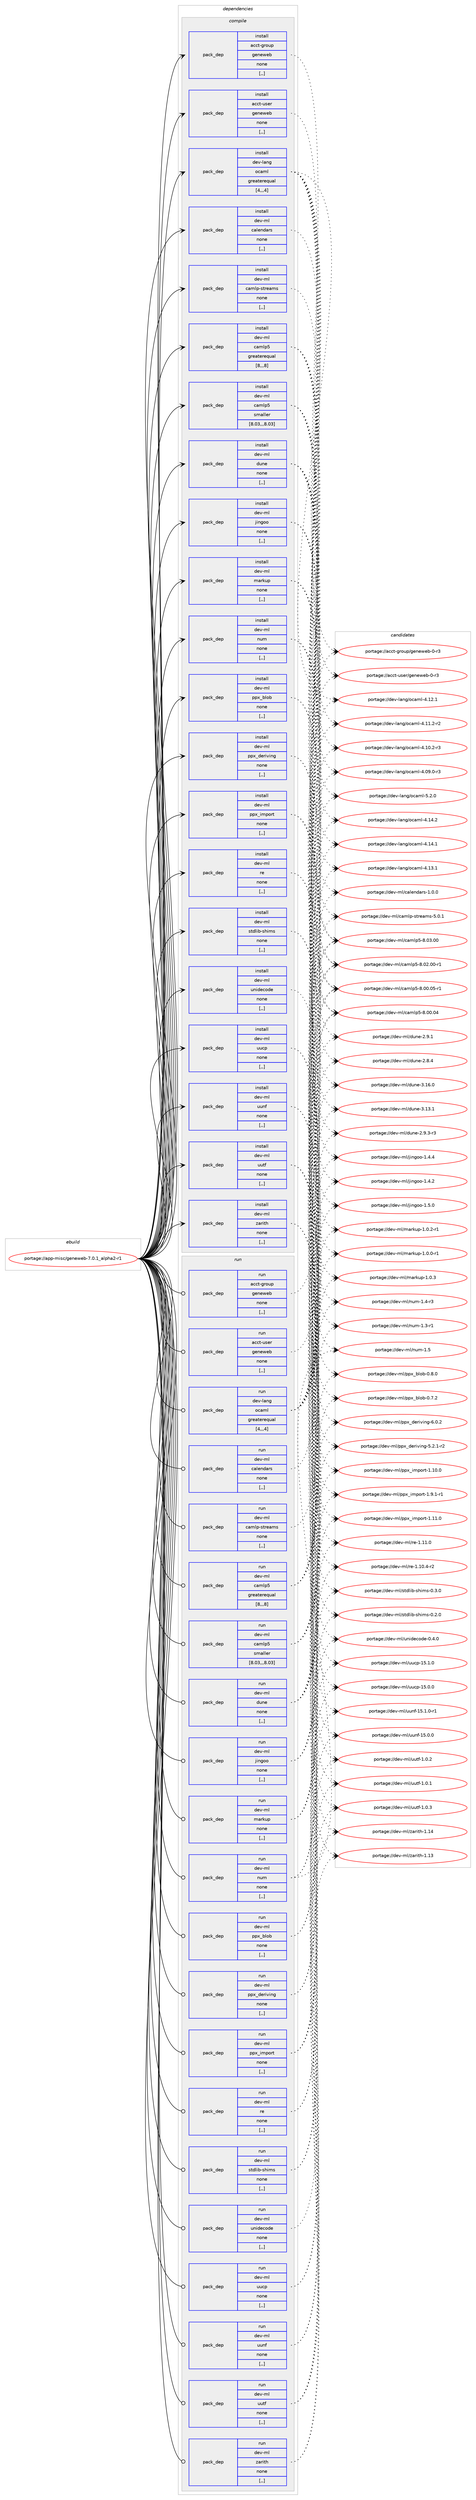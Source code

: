 digraph prolog {

# *************
# Graph options
# *************

newrank=true;
concentrate=true;
compound=true;
graph [rankdir=LR,fontname=Helvetica,fontsize=10,ranksep=1.5];#, ranksep=2.5, nodesep=0.2];
edge  [arrowhead=vee];
node  [fontname=Helvetica,fontsize=10];

# **********
# The ebuild
# **********

subgraph cluster_leftcol {
color=gray;
label=<<i>ebuild</i>>;
id [label="portage://app-misc/geneweb-7.0.1_alpha2-r1", color=red, width=4, href="../app-misc/geneweb-7.0.1_alpha2-r1.svg"];
}

# ****************
# The dependencies
# ****************

subgraph cluster_midcol {
color=gray;
label=<<i>dependencies</i>>;
subgraph cluster_compile {
fillcolor="#eeeeee";
style=filled;
label=<<i>compile</i>>;
subgraph pack389287 {
dependency535150 [label=<<TABLE BORDER="0" CELLBORDER="1" CELLSPACING="0" CELLPADDING="4" WIDTH="220"><TR><TD ROWSPAN="6" CELLPADDING="30">pack_dep</TD></TR><TR><TD WIDTH="110">install</TD></TR><TR><TD>acct-group</TD></TR><TR><TD>geneweb</TD></TR><TR><TD>none</TD></TR><TR><TD>[,,]</TD></TR></TABLE>>, shape=none, color=blue];
}
id:e -> dependency535150:w [weight=20,style="solid",arrowhead="vee"];
subgraph pack389288 {
dependency535151 [label=<<TABLE BORDER="0" CELLBORDER="1" CELLSPACING="0" CELLPADDING="4" WIDTH="220"><TR><TD ROWSPAN="6" CELLPADDING="30">pack_dep</TD></TR><TR><TD WIDTH="110">install</TD></TR><TR><TD>acct-user</TD></TR><TR><TD>geneweb</TD></TR><TR><TD>none</TD></TR><TR><TD>[,,]</TD></TR></TABLE>>, shape=none, color=blue];
}
id:e -> dependency535151:w [weight=20,style="solid",arrowhead="vee"];
subgraph pack389289 {
dependency535152 [label=<<TABLE BORDER="0" CELLBORDER="1" CELLSPACING="0" CELLPADDING="4" WIDTH="220"><TR><TD ROWSPAN="6" CELLPADDING="30">pack_dep</TD></TR><TR><TD WIDTH="110">install</TD></TR><TR><TD>dev-lang</TD></TR><TR><TD>ocaml</TD></TR><TR><TD>greaterequal</TD></TR><TR><TD>[4,,,4]</TD></TR></TABLE>>, shape=none, color=blue];
}
id:e -> dependency535152:w [weight=20,style="solid",arrowhead="vee"];
subgraph pack389290 {
dependency535153 [label=<<TABLE BORDER="0" CELLBORDER="1" CELLSPACING="0" CELLPADDING="4" WIDTH="220"><TR><TD ROWSPAN="6" CELLPADDING="30">pack_dep</TD></TR><TR><TD WIDTH="110">install</TD></TR><TR><TD>dev-ml</TD></TR><TR><TD>calendars</TD></TR><TR><TD>none</TD></TR><TR><TD>[,,]</TD></TR></TABLE>>, shape=none, color=blue];
}
id:e -> dependency535153:w [weight=20,style="solid",arrowhead="vee"];
subgraph pack389291 {
dependency535154 [label=<<TABLE BORDER="0" CELLBORDER="1" CELLSPACING="0" CELLPADDING="4" WIDTH="220"><TR><TD ROWSPAN="6" CELLPADDING="30">pack_dep</TD></TR><TR><TD WIDTH="110">install</TD></TR><TR><TD>dev-ml</TD></TR><TR><TD>camlp-streams</TD></TR><TR><TD>none</TD></TR><TR><TD>[,,]</TD></TR></TABLE>>, shape=none, color=blue];
}
id:e -> dependency535154:w [weight=20,style="solid",arrowhead="vee"];
subgraph pack389292 {
dependency535155 [label=<<TABLE BORDER="0" CELLBORDER="1" CELLSPACING="0" CELLPADDING="4" WIDTH="220"><TR><TD ROWSPAN="6" CELLPADDING="30">pack_dep</TD></TR><TR><TD WIDTH="110">install</TD></TR><TR><TD>dev-ml</TD></TR><TR><TD>camlp5</TD></TR><TR><TD>greaterequal</TD></TR><TR><TD>[8,,,8]</TD></TR></TABLE>>, shape=none, color=blue];
}
id:e -> dependency535155:w [weight=20,style="solid",arrowhead="vee"];
subgraph pack389293 {
dependency535156 [label=<<TABLE BORDER="0" CELLBORDER="1" CELLSPACING="0" CELLPADDING="4" WIDTH="220"><TR><TD ROWSPAN="6" CELLPADDING="30">pack_dep</TD></TR><TR><TD WIDTH="110">install</TD></TR><TR><TD>dev-ml</TD></TR><TR><TD>camlp5</TD></TR><TR><TD>smaller</TD></TR><TR><TD>[8.03,,,8.03]</TD></TR></TABLE>>, shape=none, color=blue];
}
id:e -> dependency535156:w [weight=20,style="solid",arrowhead="vee"];
subgraph pack389294 {
dependency535157 [label=<<TABLE BORDER="0" CELLBORDER="1" CELLSPACING="0" CELLPADDING="4" WIDTH="220"><TR><TD ROWSPAN="6" CELLPADDING="30">pack_dep</TD></TR><TR><TD WIDTH="110">install</TD></TR><TR><TD>dev-ml</TD></TR><TR><TD>dune</TD></TR><TR><TD>none</TD></TR><TR><TD>[,,]</TD></TR></TABLE>>, shape=none, color=blue];
}
id:e -> dependency535157:w [weight=20,style="solid",arrowhead="vee"];
subgraph pack389295 {
dependency535158 [label=<<TABLE BORDER="0" CELLBORDER="1" CELLSPACING="0" CELLPADDING="4" WIDTH="220"><TR><TD ROWSPAN="6" CELLPADDING="30">pack_dep</TD></TR><TR><TD WIDTH="110">install</TD></TR><TR><TD>dev-ml</TD></TR><TR><TD>jingoo</TD></TR><TR><TD>none</TD></TR><TR><TD>[,,]</TD></TR></TABLE>>, shape=none, color=blue];
}
id:e -> dependency535158:w [weight=20,style="solid",arrowhead="vee"];
subgraph pack389296 {
dependency535159 [label=<<TABLE BORDER="0" CELLBORDER="1" CELLSPACING="0" CELLPADDING="4" WIDTH="220"><TR><TD ROWSPAN="6" CELLPADDING="30">pack_dep</TD></TR><TR><TD WIDTH="110">install</TD></TR><TR><TD>dev-ml</TD></TR><TR><TD>markup</TD></TR><TR><TD>none</TD></TR><TR><TD>[,,]</TD></TR></TABLE>>, shape=none, color=blue];
}
id:e -> dependency535159:w [weight=20,style="solid",arrowhead="vee"];
subgraph pack389297 {
dependency535160 [label=<<TABLE BORDER="0" CELLBORDER="1" CELLSPACING="0" CELLPADDING="4" WIDTH="220"><TR><TD ROWSPAN="6" CELLPADDING="30">pack_dep</TD></TR><TR><TD WIDTH="110">install</TD></TR><TR><TD>dev-ml</TD></TR><TR><TD>num</TD></TR><TR><TD>none</TD></TR><TR><TD>[,,]</TD></TR></TABLE>>, shape=none, color=blue];
}
id:e -> dependency535160:w [weight=20,style="solid",arrowhead="vee"];
subgraph pack389298 {
dependency535161 [label=<<TABLE BORDER="0" CELLBORDER="1" CELLSPACING="0" CELLPADDING="4" WIDTH="220"><TR><TD ROWSPAN="6" CELLPADDING="30">pack_dep</TD></TR><TR><TD WIDTH="110">install</TD></TR><TR><TD>dev-ml</TD></TR><TR><TD>ppx_blob</TD></TR><TR><TD>none</TD></TR><TR><TD>[,,]</TD></TR></TABLE>>, shape=none, color=blue];
}
id:e -> dependency535161:w [weight=20,style="solid",arrowhead="vee"];
subgraph pack389299 {
dependency535162 [label=<<TABLE BORDER="0" CELLBORDER="1" CELLSPACING="0" CELLPADDING="4" WIDTH="220"><TR><TD ROWSPAN="6" CELLPADDING="30">pack_dep</TD></TR><TR><TD WIDTH="110">install</TD></TR><TR><TD>dev-ml</TD></TR><TR><TD>ppx_deriving</TD></TR><TR><TD>none</TD></TR><TR><TD>[,,]</TD></TR></TABLE>>, shape=none, color=blue];
}
id:e -> dependency535162:w [weight=20,style="solid",arrowhead="vee"];
subgraph pack389300 {
dependency535163 [label=<<TABLE BORDER="0" CELLBORDER="1" CELLSPACING="0" CELLPADDING="4" WIDTH="220"><TR><TD ROWSPAN="6" CELLPADDING="30">pack_dep</TD></TR><TR><TD WIDTH="110">install</TD></TR><TR><TD>dev-ml</TD></TR><TR><TD>ppx_import</TD></TR><TR><TD>none</TD></TR><TR><TD>[,,]</TD></TR></TABLE>>, shape=none, color=blue];
}
id:e -> dependency535163:w [weight=20,style="solid",arrowhead="vee"];
subgraph pack389301 {
dependency535164 [label=<<TABLE BORDER="0" CELLBORDER="1" CELLSPACING="0" CELLPADDING="4" WIDTH="220"><TR><TD ROWSPAN="6" CELLPADDING="30">pack_dep</TD></TR><TR><TD WIDTH="110">install</TD></TR><TR><TD>dev-ml</TD></TR><TR><TD>re</TD></TR><TR><TD>none</TD></TR><TR><TD>[,,]</TD></TR></TABLE>>, shape=none, color=blue];
}
id:e -> dependency535164:w [weight=20,style="solid",arrowhead="vee"];
subgraph pack389302 {
dependency535165 [label=<<TABLE BORDER="0" CELLBORDER="1" CELLSPACING="0" CELLPADDING="4" WIDTH="220"><TR><TD ROWSPAN="6" CELLPADDING="30">pack_dep</TD></TR><TR><TD WIDTH="110">install</TD></TR><TR><TD>dev-ml</TD></TR><TR><TD>stdlib-shims</TD></TR><TR><TD>none</TD></TR><TR><TD>[,,]</TD></TR></TABLE>>, shape=none, color=blue];
}
id:e -> dependency535165:w [weight=20,style="solid",arrowhead="vee"];
subgraph pack389303 {
dependency535166 [label=<<TABLE BORDER="0" CELLBORDER="1" CELLSPACING="0" CELLPADDING="4" WIDTH="220"><TR><TD ROWSPAN="6" CELLPADDING="30">pack_dep</TD></TR><TR><TD WIDTH="110">install</TD></TR><TR><TD>dev-ml</TD></TR><TR><TD>unidecode</TD></TR><TR><TD>none</TD></TR><TR><TD>[,,]</TD></TR></TABLE>>, shape=none, color=blue];
}
id:e -> dependency535166:w [weight=20,style="solid",arrowhead="vee"];
subgraph pack389304 {
dependency535167 [label=<<TABLE BORDER="0" CELLBORDER="1" CELLSPACING="0" CELLPADDING="4" WIDTH="220"><TR><TD ROWSPAN="6" CELLPADDING="30">pack_dep</TD></TR><TR><TD WIDTH="110">install</TD></TR><TR><TD>dev-ml</TD></TR><TR><TD>uucp</TD></TR><TR><TD>none</TD></TR><TR><TD>[,,]</TD></TR></TABLE>>, shape=none, color=blue];
}
id:e -> dependency535167:w [weight=20,style="solid",arrowhead="vee"];
subgraph pack389305 {
dependency535168 [label=<<TABLE BORDER="0" CELLBORDER="1" CELLSPACING="0" CELLPADDING="4" WIDTH="220"><TR><TD ROWSPAN="6" CELLPADDING="30">pack_dep</TD></TR><TR><TD WIDTH="110">install</TD></TR><TR><TD>dev-ml</TD></TR><TR><TD>uunf</TD></TR><TR><TD>none</TD></TR><TR><TD>[,,]</TD></TR></TABLE>>, shape=none, color=blue];
}
id:e -> dependency535168:w [weight=20,style="solid",arrowhead="vee"];
subgraph pack389306 {
dependency535169 [label=<<TABLE BORDER="0" CELLBORDER="1" CELLSPACING="0" CELLPADDING="4" WIDTH="220"><TR><TD ROWSPAN="6" CELLPADDING="30">pack_dep</TD></TR><TR><TD WIDTH="110">install</TD></TR><TR><TD>dev-ml</TD></TR><TR><TD>uutf</TD></TR><TR><TD>none</TD></TR><TR><TD>[,,]</TD></TR></TABLE>>, shape=none, color=blue];
}
id:e -> dependency535169:w [weight=20,style="solid",arrowhead="vee"];
subgraph pack389307 {
dependency535170 [label=<<TABLE BORDER="0" CELLBORDER="1" CELLSPACING="0" CELLPADDING="4" WIDTH="220"><TR><TD ROWSPAN="6" CELLPADDING="30">pack_dep</TD></TR><TR><TD WIDTH="110">install</TD></TR><TR><TD>dev-ml</TD></TR><TR><TD>zarith</TD></TR><TR><TD>none</TD></TR><TR><TD>[,,]</TD></TR></TABLE>>, shape=none, color=blue];
}
id:e -> dependency535170:w [weight=20,style="solid",arrowhead="vee"];
}
subgraph cluster_compileandrun {
fillcolor="#eeeeee";
style=filled;
label=<<i>compile and run</i>>;
}
subgraph cluster_run {
fillcolor="#eeeeee";
style=filled;
label=<<i>run</i>>;
subgraph pack389308 {
dependency535171 [label=<<TABLE BORDER="0" CELLBORDER="1" CELLSPACING="0" CELLPADDING="4" WIDTH="220"><TR><TD ROWSPAN="6" CELLPADDING="30">pack_dep</TD></TR><TR><TD WIDTH="110">run</TD></TR><TR><TD>acct-group</TD></TR><TR><TD>geneweb</TD></TR><TR><TD>none</TD></TR><TR><TD>[,,]</TD></TR></TABLE>>, shape=none, color=blue];
}
id:e -> dependency535171:w [weight=20,style="solid",arrowhead="odot"];
subgraph pack389309 {
dependency535172 [label=<<TABLE BORDER="0" CELLBORDER="1" CELLSPACING="0" CELLPADDING="4" WIDTH="220"><TR><TD ROWSPAN="6" CELLPADDING="30">pack_dep</TD></TR><TR><TD WIDTH="110">run</TD></TR><TR><TD>acct-user</TD></TR><TR><TD>geneweb</TD></TR><TR><TD>none</TD></TR><TR><TD>[,,]</TD></TR></TABLE>>, shape=none, color=blue];
}
id:e -> dependency535172:w [weight=20,style="solid",arrowhead="odot"];
subgraph pack389310 {
dependency535173 [label=<<TABLE BORDER="0" CELLBORDER="1" CELLSPACING="0" CELLPADDING="4" WIDTH="220"><TR><TD ROWSPAN="6" CELLPADDING="30">pack_dep</TD></TR><TR><TD WIDTH="110">run</TD></TR><TR><TD>dev-lang</TD></TR><TR><TD>ocaml</TD></TR><TR><TD>greaterequal</TD></TR><TR><TD>[4,,,4]</TD></TR></TABLE>>, shape=none, color=blue];
}
id:e -> dependency535173:w [weight=20,style="solid",arrowhead="odot"];
subgraph pack389311 {
dependency535174 [label=<<TABLE BORDER="0" CELLBORDER="1" CELLSPACING="0" CELLPADDING="4" WIDTH="220"><TR><TD ROWSPAN="6" CELLPADDING="30">pack_dep</TD></TR><TR><TD WIDTH="110">run</TD></TR><TR><TD>dev-ml</TD></TR><TR><TD>calendars</TD></TR><TR><TD>none</TD></TR><TR><TD>[,,]</TD></TR></TABLE>>, shape=none, color=blue];
}
id:e -> dependency535174:w [weight=20,style="solid",arrowhead="odot"];
subgraph pack389312 {
dependency535175 [label=<<TABLE BORDER="0" CELLBORDER="1" CELLSPACING="0" CELLPADDING="4" WIDTH="220"><TR><TD ROWSPAN="6" CELLPADDING="30">pack_dep</TD></TR><TR><TD WIDTH="110">run</TD></TR><TR><TD>dev-ml</TD></TR><TR><TD>camlp-streams</TD></TR><TR><TD>none</TD></TR><TR><TD>[,,]</TD></TR></TABLE>>, shape=none, color=blue];
}
id:e -> dependency535175:w [weight=20,style="solid",arrowhead="odot"];
subgraph pack389313 {
dependency535176 [label=<<TABLE BORDER="0" CELLBORDER="1" CELLSPACING="0" CELLPADDING="4" WIDTH="220"><TR><TD ROWSPAN="6" CELLPADDING="30">pack_dep</TD></TR><TR><TD WIDTH="110">run</TD></TR><TR><TD>dev-ml</TD></TR><TR><TD>camlp5</TD></TR><TR><TD>greaterequal</TD></TR><TR><TD>[8,,,8]</TD></TR></TABLE>>, shape=none, color=blue];
}
id:e -> dependency535176:w [weight=20,style="solid",arrowhead="odot"];
subgraph pack389314 {
dependency535177 [label=<<TABLE BORDER="0" CELLBORDER="1" CELLSPACING="0" CELLPADDING="4" WIDTH="220"><TR><TD ROWSPAN="6" CELLPADDING="30">pack_dep</TD></TR><TR><TD WIDTH="110">run</TD></TR><TR><TD>dev-ml</TD></TR><TR><TD>camlp5</TD></TR><TR><TD>smaller</TD></TR><TR><TD>[8.03,,,8.03]</TD></TR></TABLE>>, shape=none, color=blue];
}
id:e -> dependency535177:w [weight=20,style="solid",arrowhead="odot"];
subgraph pack389315 {
dependency535178 [label=<<TABLE BORDER="0" CELLBORDER="1" CELLSPACING="0" CELLPADDING="4" WIDTH="220"><TR><TD ROWSPAN="6" CELLPADDING="30">pack_dep</TD></TR><TR><TD WIDTH="110">run</TD></TR><TR><TD>dev-ml</TD></TR><TR><TD>dune</TD></TR><TR><TD>none</TD></TR><TR><TD>[,,]</TD></TR></TABLE>>, shape=none, color=blue];
}
id:e -> dependency535178:w [weight=20,style="solid",arrowhead="odot"];
subgraph pack389316 {
dependency535179 [label=<<TABLE BORDER="0" CELLBORDER="1" CELLSPACING="0" CELLPADDING="4" WIDTH="220"><TR><TD ROWSPAN="6" CELLPADDING="30">pack_dep</TD></TR><TR><TD WIDTH="110">run</TD></TR><TR><TD>dev-ml</TD></TR><TR><TD>jingoo</TD></TR><TR><TD>none</TD></TR><TR><TD>[,,]</TD></TR></TABLE>>, shape=none, color=blue];
}
id:e -> dependency535179:w [weight=20,style="solid",arrowhead="odot"];
subgraph pack389317 {
dependency535180 [label=<<TABLE BORDER="0" CELLBORDER="1" CELLSPACING="0" CELLPADDING="4" WIDTH="220"><TR><TD ROWSPAN="6" CELLPADDING="30">pack_dep</TD></TR><TR><TD WIDTH="110">run</TD></TR><TR><TD>dev-ml</TD></TR><TR><TD>markup</TD></TR><TR><TD>none</TD></TR><TR><TD>[,,]</TD></TR></TABLE>>, shape=none, color=blue];
}
id:e -> dependency535180:w [weight=20,style="solid",arrowhead="odot"];
subgraph pack389318 {
dependency535181 [label=<<TABLE BORDER="0" CELLBORDER="1" CELLSPACING="0" CELLPADDING="4" WIDTH="220"><TR><TD ROWSPAN="6" CELLPADDING="30">pack_dep</TD></TR><TR><TD WIDTH="110">run</TD></TR><TR><TD>dev-ml</TD></TR><TR><TD>num</TD></TR><TR><TD>none</TD></TR><TR><TD>[,,]</TD></TR></TABLE>>, shape=none, color=blue];
}
id:e -> dependency535181:w [weight=20,style="solid",arrowhead="odot"];
subgraph pack389319 {
dependency535182 [label=<<TABLE BORDER="0" CELLBORDER="1" CELLSPACING="0" CELLPADDING="4" WIDTH="220"><TR><TD ROWSPAN="6" CELLPADDING="30">pack_dep</TD></TR><TR><TD WIDTH="110">run</TD></TR><TR><TD>dev-ml</TD></TR><TR><TD>ppx_blob</TD></TR><TR><TD>none</TD></TR><TR><TD>[,,]</TD></TR></TABLE>>, shape=none, color=blue];
}
id:e -> dependency535182:w [weight=20,style="solid",arrowhead="odot"];
subgraph pack389320 {
dependency535183 [label=<<TABLE BORDER="0" CELLBORDER="1" CELLSPACING="0" CELLPADDING="4" WIDTH="220"><TR><TD ROWSPAN="6" CELLPADDING="30">pack_dep</TD></TR><TR><TD WIDTH="110">run</TD></TR><TR><TD>dev-ml</TD></TR><TR><TD>ppx_deriving</TD></TR><TR><TD>none</TD></TR><TR><TD>[,,]</TD></TR></TABLE>>, shape=none, color=blue];
}
id:e -> dependency535183:w [weight=20,style="solid",arrowhead="odot"];
subgraph pack389321 {
dependency535184 [label=<<TABLE BORDER="0" CELLBORDER="1" CELLSPACING="0" CELLPADDING="4" WIDTH="220"><TR><TD ROWSPAN="6" CELLPADDING="30">pack_dep</TD></TR><TR><TD WIDTH="110">run</TD></TR><TR><TD>dev-ml</TD></TR><TR><TD>ppx_import</TD></TR><TR><TD>none</TD></TR><TR><TD>[,,]</TD></TR></TABLE>>, shape=none, color=blue];
}
id:e -> dependency535184:w [weight=20,style="solid",arrowhead="odot"];
subgraph pack389322 {
dependency535185 [label=<<TABLE BORDER="0" CELLBORDER="1" CELLSPACING="0" CELLPADDING="4" WIDTH="220"><TR><TD ROWSPAN="6" CELLPADDING="30">pack_dep</TD></TR><TR><TD WIDTH="110">run</TD></TR><TR><TD>dev-ml</TD></TR><TR><TD>re</TD></TR><TR><TD>none</TD></TR><TR><TD>[,,]</TD></TR></TABLE>>, shape=none, color=blue];
}
id:e -> dependency535185:w [weight=20,style="solid",arrowhead="odot"];
subgraph pack389323 {
dependency535186 [label=<<TABLE BORDER="0" CELLBORDER="1" CELLSPACING="0" CELLPADDING="4" WIDTH="220"><TR><TD ROWSPAN="6" CELLPADDING="30">pack_dep</TD></TR><TR><TD WIDTH="110">run</TD></TR><TR><TD>dev-ml</TD></TR><TR><TD>stdlib-shims</TD></TR><TR><TD>none</TD></TR><TR><TD>[,,]</TD></TR></TABLE>>, shape=none, color=blue];
}
id:e -> dependency535186:w [weight=20,style="solid",arrowhead="odot"];
subgraph pack389324 {
dependency535187 [label=<<TABLE BORDER="0" CELLBORDER="1" CELLSPACING="0" CELLPADDING="4" WIDTH="220"><TR><TD ROWSPAN="6" CELLPADDING="30">pack_dep</TD></TR><TR><TD WIDTH="110">run</TD></TR><TR><TD>dev-ml</TD></TR><TR><TD>unidecode</TD></TR><TR><TD>none</TD></TR><TR><TD>[,,]</TD></TR></TABLE>>, shape=none, color=blue];
}
id:e -> dependency535187:w [weight=20,style="solid",arrowhead="odot"];
subgraph pack389325 {
dependency535188 [label=<<TABLE BORDER="0" CELLBORDER="1" CELLSPACING="0" CELLPADDING="4" WIDTH="220"><TR><TD ROWSPAN="6" CELLPADDING="30">pack_dep</TD></TR><TR><TD WIDTH="110">run</TD></TR><TR><TD>dev-ml</TD></TR><TR><TD>uucp</TD></TR><TR><TD>none</TD></TR><TR><TD>[,,]</TD></TR></TABLE>>, shape=none, color=blue];
}
id:e -> dependency535188:w [weight=20,style="solid",arrowhead="odot"];
subgraph pack389326 {
dependency535189 [label=<<TABLE BORDER="0" CELLBORDER="1" CELLSPACING="0" CELLPADDING="4" WIDTH="220"><TR><TD ROWSPAN="6" CELLPADDING="30">pack_dep</TD></TR><TR><TD WIDTH="110">run</TD></TR><TR><TD>dev-ml</TD></TR><TR><TD>uunf</TD></TR><TR><TD>none</TD></TR><TR><TD>[,,]</TD></TR></TABLE>>, shape=none, color=blue];
}
id:e -> dependency535189:w [weight=20,style="solid",arrowhead="odot"];
subgraph pack389327 {
dependency535190 [label=<<TABLE BORDER="0" CELLBORDER="1" CELLSPACING="0" CELLPADDING="4" WIDTH="220"><TR><TD ROWSPAN="6" CELLPADDING="30">pack_dep</TD></TR><TR><TD WIDTH="110">run</TD></TR><TR><TD>dev-ml</TD></TR><TR><TD>uutf</TD></TR><TR><TD>none</TD></TR><TR><TD>[,,]</TD></TR></TABLE>>, shape=none, color=blue];
}
id:e -> dependency535190:w [weight=20,style="solid",arrowhead="odot"];
subgraph pack389328 {
dependency535191 [label=<<TABLE BORDER="0" CELLBORDER="1" CELLSPACING="0" CELLPADDING="4" WIDTH="220"><TR><TD ROWSPAN="6" CELLPADDING="30">pack_dep</TD></TR><TR><TD WIDTH="110">run</TD></TR><TR><TD>dev-ml</TD></TR><TR><TD>zarith</TD></TR><TR><TD>none</TD></TR><TR><TD>[,,]</TD></TR></TABLE>>, shape=none, color=blue];
}
id:e -> dependency535191:w [weight=20,style="solid",arrowhead="odot"];
}
}

# **************
# The candidates
# **************

subgraph cluster_choices {
rank=same;
color=gray;
label=<<i>candidates</i>>;

subgraph choice389287 {
color=black;
nodesep=1;
choice97999911645103114111117112471031011101011191019845484511451 [label="portage://acct-group/geneweb-0-r3", color=red, width=4,href="../acct-group/geneweb-0-r3.svg"];
dependency535150:e -> choice97999911645103114111117112471031011101011191019845484511451:w [style=dotted,weight="100"];
}
subgraph choice389288 {
color=black;
nodesep=1;
choice97999911645117115101114471031011101011191019845484511451 [label="portage://acct-user/geneweb-0-r3", color=red, width=4,href="../acct-user/geneweb-0-r3.svg"];
dependency535151:e -> choice97999911645117115101114471031011101011191019845484511451:w [style=dotted,weight="100"];
}
subgraph choice389289 {
color=black;
nodesep=1;
choice1001011184510897110103471119997109108455346504648 [label="portage://dev-lang/ocaml-5.2.0", color=red, width=4,href="../dev-lang/ocaml-5.2.0.svg"];
choice100101118451089711010347111999710910845524649524650 [label="portage://dev-lang/ocaml-4.14.2", color=red, width=4,href="../dev-lang/ocaml-4.14.2.svg"];
choice100101118451089711010347111999710910845524649524649 [label="portage://dev-lang/ocaml-4.14.1", color=red, width=4,href="../dev-lang/ocaml-4.14.1.svg"];
choice100101118451089711010347111999710910845524649514649 [label="portage://dev-lang/ocaml-4.13.1", color=red, width=4,href="../dev-lang/ocaml-4.13.1.svg"];
choice100101118451089711010347111999710910845524649504649 [label="portage://dev-lang/ocaml-4.12.1", color=red, width=4,href="../dev-lang/ocaml-4.12.1.svg"];
choice1001011184510897110103471119997109108455246494946504511450 [label="portage://dev-lang/ocaml-4.11.2-r2", color=red, width=4,href="../dev-lang/ocaml-4.11.2-r2.svg"];
choice1001011184510897110103471119997109108455246494846504511451 [label="portage://dev-lang/ocaml-4.10.2-r3", color=red, width=4,href="../dev-lang/ocaml-4.10.2-r3.svg"];
choice1001011184510897110103471119997109108455246485746484511451 [label="portage://dev-lang/ocaml-4.09.0-r3", color=red, width=4,href="../dev-lang/ocaml-4.09.0-r3.svg"];
dependency535152:e -> choice1001011184510897110103471119997109108455346504648:w [style=dotted,weight="100"];
dependency535152:e -> choice100101118451089711010347111999710910845524649524650:w [style=dotted,weight="100"];
dependency535152:e -> choice100101118451089711010347111999710910845524649524649:w [style=dotted,weight="100"];
dependency535152:e -> choice100101118451089711010347111999710910845524649514649:w [style=dotted,weight="100"];
dependency535152:e -> choice100101118451089711010347111999710910845524649504649:w [style=dotted,weight="100"];
dependency535152:e -> choice1001011184510897110103471119997109108455246494946504511450:w [style=dotted,weight="100"];
dependency535152:e -> choice1001011184510897110103471119997109108455246494846504511451:w [style=dotted,weight="100"];
dependency535152:e -> choice1001011184510897110103471119997109108455246485746484511451:w [style=dotted,weight="100"];
}
subgraph choice389290 {
color=black;
nodesep=1;
choice1001011184510910847999710810111010097114115454946484648 [label="portage://dev-ml/calendars-1.0.0", color=red, width=4,href="../dev-ml/calendars-1.0.0.svg"];
dependency535153:e -> choice1001011184510910847999710810111010097114115454946484648:w [style=dotted,weight="100"];
}
subgraph choice389291 {
color=black;
nodesep=1;
choice100101118451091084799971091081124511511611410197109115455346484649 [label="portage://dev-ml/camlp-streams-5.0.1", color=red, width=4,href="../dev-ml/camlp-streams-5.0.1.svg"];
dependency535154:e -> choice100101118451091084799971091081124511511611410197109115455346484649:w [style=dotted,weight="100"];
}
subgraph choice389292 {
color=black;
nodesep=1;
choice10010111845109108479997109108112534556464851464848 [label="portage://dev-ml/camlp5-8.03.00", color=red, width=4,href="../dev-ml/camlp5-8.03.00.svg"];
choice100101118451091084799971091081125345564648504648484511449 [label="portage://dev-ml/camlp5-8.02.00-r1", color=red, width=4,href="../dev-ml/camlp5-8.02.00-r1.svg"];
choice100101118451091084799971091081125345564648484648534511449 [label="portage://dev-ml/camlp5-8.00.05-r1", color=red, width=4,href="../dev-ml/camlp5-8.00.05-r1.svg"];
choice10010111845109108479997109108112534556464848464852 [label="portage://dev-ml/camlp5-8.00.04", color=red, width=4,href="../dev-ml/camlp5-8.00.04.svg"];
dependency535155:e -> choice10010111845109108479997109108112534556464851464848:w [style=dotted,weight="100"];
dependency535155:e -> choice100101118451091084799971091081125345564648504648484511449:w [style=dotted,weight="100"];
dependency535155:e -> choice100101118451091084799971091081125345564648484648534511449:w [style=dotted,weight="100"];
dependency535155:e -> choice10010111845109108479997109108112534556464848464852:w [style=dotted,weight="100"];
}
subgraph choice389293 {
color=black;
nodesep=1;
choice10010111845109108479997109108112534556464851464848 [label="portage://dev-ml/camlp5-8.03.00", color=red, width=4,href="../dev-ml/camlp5-8.03.00.svg"];
choice100101118451091084799971091081125345564648504648484511449 [label="portage://dev-ml/camlp5-8.02.00-r1", color=red, width=4,href="../dev-ml/camlp5-8.02.00-r1.svg"];
choice100101118451091084799971091081125345564648484648534511449 [label="portage://dev-ml/camlp5-8.00.05-r1", color=red, width=4,href="../dev-ml/camlp5-8.00.05-r1.svg"];
choice10010111845109108479997109108112534556464848464852 [label="portage://dev-ml/camlp5-8.00.04", color=red, width=4,href="../dev-ml/camlp5-8.00.04.svg"];
dependency535156:e -> choice10010111845109108479997109108112534556464851464848:w [style=dotted,weight="100"];
dependency535156:e -> choice100101118451091084799971091081125345564648504648484511449:w [style=dotted,weight="100"];
dependency535156:e -> choice100101118451091084799971091081125345564648484648534511449:w [style=dotted,weight="100"];
dependency535156:e -> choice10010111845109108479997109108112534556464848464852:w [style=dotted,weight="100"];
}
subgraph choice389294 {
color=black;
nodesep=1;
choice100101118451091084710011711010145514649544648 [label="portage://dev-ml/dune-3.16.0", color=red, width=4,href="../dev-ml/dune-3.16.0.svg"];
choice100101118451091084710011711010145514649514649 [label="portage://dev-ml/dune-3.13.1", color=red, width=4,href="../dev-ml/dune-3.13.1.svg"];
choice10010111845109108471001171101014550465746514511451 [label="portage://dev-ml/dune-2.9.3-r3", color=red, width=4,href="../dev-ml/dune-2.9.3-r3.svg"];
choice1001011184510910847100117110101455046574649 [label="portage://dev-ml/dune-2.9.1", color=red, width=4,href="../dev-ml/dune-2.9.1.svg"];
choice1001011184510910847100117110101455046564652 [label="portage://dev-ml/dune-2.8.4", color=red, width=4,href="../dev-ml/dune-2.8.4.svg"];
dependency535157:e -> choice100101118451091084710011711010145514649544648:w [style=dotted,weight="100"];
dependency535157:e -> choice100101118451091084710011711010145514649514649:w [style=dotted,weight="100"];
dependency535157:e -> choice10010111845109108471001171101014550465746514511451:w [style=dotted,weight="100"];
dependency535157:e -> choice1001011184510910847100117110101455046574649:w [style=dotted,weight="100"];
dependency535157:e -> choice1001011184510910847100117110101455046564652:w [style=dotted,weight="100"];
}
subgraph choice389295 {
color=black;
nodesep=1;
choice1001011184510910847106105110103111111454946534648 [label="portage://dev-ml/jingoo-1.5.0", color=red, width=4,href="../dev-ml/jingoo-1.5.0.svg"];
choice1001011184510910847106105110103111111454946524652 [label="portage://dev-ml/jingoo-1.4.4", color=red, width=4,href="../dev-ml/jingoo-1.4.4.svg"];
choice1001011184510910847106105110103111111454946524650 [label="portage://dev-ml/jingoo-1.4.2", color=red, width=4,href="../dev-ml/jingoo-1.4.2.svg"];
dependency535158:e -> choice1001011184510910847106105110103111111454946534648:w [style=dotted,weight="100"];
dependency535158:e -> choice1001011184510910847106105110103111111454946524652:w [style=dotted,weight="100"];
dependency535158:e -> choice1001011184510910847106105110103111111454946524650:w [style=dotted,weight="100"];
}
subgraph choice389296 {
color=black;
nodesep=1;
choice100101118451091084710997114107117112454946484651 [label="portage://dev-ml/markup-1.0.3", color=red, width=4,href="../dev-ml/markup-1.0.3.svg"];
choice1001011184510910847109971141071171124549464846504511449 [label="portage://dev-ml/markup-1.0.2-r1", color=red, width=4,href="../dev-ml/markup-1.0.2-r1.svg"];
choice1001011184510910847109971141071171124549464846484511449 [label="portage://dev-ml/markup-1.0.0-r1", color=red, width=4,href="../dev-ml/markup-1.0.0-r1.svg"];
dependency535159:e -> choice100101118451091084710997114107117112454946484651:w [style=dotted,weight="100"];
dependency535159:e -> choice1001011184510910847109971141071171124549464846504511449:w [style=dotted,weight="100"];
dependency535159:e -> choice1001011184510910847109971141071171124549464846484511449:w [style=dotted,weight="100"];
}
subgraph choice389297 {
color=black;
nodesep=1;
choice100101118451091084711011710945494653 [label="portage://dev-ml/num-1.5", color=red, width=4,href="../dev-ml/num-1.5.svg"];
choice1001011184510910847110117109454946524511451 [label="portage://dev-ml/num-1.4-r3", color=red, width=4,href="../dev-ml/num-1.4-r3.svg"];
choice1001011184510910847110117109454946514511449 [label="portage://dev-ml/num-1.3-r1", color=red, width=4,href="../dev-ml/num-1.3-r1.svg"];
dependency535160:e -> choice100101118451091084711011710945494653:w [style=dotted,weight="100"];
dependency535160:e -> choice1001011184510910847110117109454946524511451:w [style=dotted,weight="100"];
dependency535160:e -> choice1001011184510910847110117109454946514511449:w [style=dotted,weight="100"];
}
subgraph choice389298 {
color=black;
nodesep=1;
choice1001011184510910847112112120959810811198454846564648 [label="portage://dev-ml/ppx_blob-0.8.0", color=red, width=4,href="../dev-ml/ppx_blob-0.8.0.svg"];
choice1001011184510910847112112120959810811198454846554650 [label="portage://dev-ml/ppx_blob-0.7.2", color=red, width=4,href="../dev-ml/ppx_blob-0.7.2.svg"];
dependency535161:e -> choice1001011184510910847112112120959810811198454846564648:w [style=dotted,weight="100"];
dependency535161:e -> choice1001011184510910847112112120959810811198454846554650:w [style=dotted,weight="100"];
}
subgraph choice389299 {
color=black;
nodesep=1;
choice100101118451091084711211212095100101114105118105110103455446484650 [label="portage://dev-ml/ppx_deriving-6.0.2", color=red, width=4,href="../dev-ml/ppx_deriving-6.0.2.svg"];
choice1001011184510910847112112120951001011141051181051101034553465046494511450 [label="portage://dev-ml/ppx_deriving-5.2.1-r2", color=red, width=4,href="../dev-ml/ppx_deriving-5.2.1-r2.svg"];
dependency535162:e -> choice100101118451091084711211212095100101114105118105110103455446484650:w [style=dotted,weight="100"];
dependency535162:e -> choice1001011184510910847112112120951001011141051181051101034553465046494511450:w [style=dotted,weight="100"];
}
subgraph choice389300 {
color=black;
nodesep=1;
choice10010111845109108471121121209510510911211111411645494649494648 [label="portage://dev-ml/ppx_import-1.11.0", color=red, width=4,href="../dev-ml/ppx_import-1.11.0.svg"];
choice10010111845109108471121121209510510911211111411645494649484648 [label="portage://dev-ml/ppx_import-1.10.0", color=red, width=4,href="../dev-ml/ppx_import-1.10.0.svg"];
choice1001011184510910847112112120951051091121111141164549465746494511449 [label="portage://dev-ml/ppx_import-1.9.1-r1", color=red, width=4,href="../dev-ml/ppx_import-1.9.1-r1.svg"];
dependency535163:e -> choice10010111845109108471121121209510510911211111411645494649494648:w [style=dotted,weight="100"];
dependency535163:e -> choice10010111845109108471121121209510510911211111411645494649484648:w [style=dotted,weight="100"];
dependency535163:e -> choice1001011184510910847112112120951051091121111141164549465746494511449:w [style=dotted,weight="100"];
}
subgraph choice389301 {
color=black;
nodesep=1;
choice100101118451091084711410145494649494648 [label="portage://dev-ml/re-1.11.0", color=red, width=4,href="../dev-ml/re-1.11.0.svg"];
choice1001011184510910847114101454946494846524511450 [label="portage://dev-ml/re-1.10.4-r2", color=red, width=4,href="../dev-ml/re-1.10.4-r2.svg"];
dependency535164:e -> choice100101118451091084711410145494649494648:w [style=dotted,weight="100"];
dependency535164:e -> choice1001011184510910847114101454946494846524511450:w [style=dotted,weight="100"];
}
subgraph choice389302 {
color=black;
nodesep=1;
choice10010111845109108471151161001081059845115104105109115454846514648 [label="portage://dev-ml/stdlib-shims-0.3.0", color=red, width=4,href="../dev-ml/stdlib-shims-0.3.0.svg"];
choice10010111845109108471151161001081059845115104105109115454846504648 [label="portage://dev-ml/stdlib-shims-0.2.0", color=red, width=4,href="../dev-ml/stdlib-shims-0.2.0.svg"];
dependency535165:e -> choice10010111845109108471151161001081059845115104105109115454846514648:w [style=dotted,weight="100"];
dependency535165:e -> choice10010111845109108471151161001081059845115104105109115454846504648:w [style=dotted,weight="100"];
}
subgraph choice389303 {
color=black;
nodesep=1;
choice100101118451091084711711010510010199111100101454846524648 [label="portage://dev-ml/unidecode-0.4.0", color=red, width=4,href="../dev-ml/unidecode-0.4.0.svg"];
dependency535166:e -> choice100101118451091084711711010510010199111100101454846524648:w [style=dotted,weight="100"];
}
subgraph choice389304 {
color=black;
nodesep=1;
choice10010111845109108471171179911245495346494648 [label="portage://dev-ml/uucp-15.1.0", color=red, width=4,href="../dev-ml/uucp-15.1.0.svg"];
choice10010111845109108471171179911245495346484648 [label="portage://dev-ml/uucp-15.0.0", color=red, width=4,href="../dev-ml/uucp-15.0.0.svg"];
dependency535167:e -> choice10010111845109108471171179911245495346494648:w [style=dotted,weight="100"];
dependency535167:e -> choice10010111845109108471171179911245495346484648:w [style=dotted,weight="100"];
}
subgraph choice389305 {
color=black;
nodesep=1;
choice1001011184510910847117117110102454953464946484511449 [label="portage://dev-ml/uunf-15.1.0-r1", color=red, width=4,href="../dev-ml/uunf-15.1.0-r1.svg"];
choice100101118451091084711711711010245495346484648 [label="portage://dev-ml/uunf-15.0.0", color=red, width=4,href="../dev-ml/uunf-15.0.0.svg"];
dependency535168:e -> choice1001011184510910847117117110102454953464946484511449:w [style=dotted,weight="100"];
dependency535168:e -> choice100101118451091084711711711010245495346484648:w [style=dotted,weight="100"];
}
subgraph choice389306 {
color=black;
nodesep=1;
choice1001011184510910847117117116102454946484651 [label="portage://dev-ml/uutf-1.0.3", color=red, width=4,href="../dev-ml/uutf-1.0.3.svg"];
choice1001011184510910847117117116102454946484650 [label="portage://dev-ml/uutf-1.0.2", color=red, width=4,href="../dev-ml/uutf-1.0.2.svg"];
choice1001011184510910847117117116102454946484649 [label="portage://dev-ml/uutf-1.0.1", color=red, width=4,href="../dev-ml/uutf-1.0.1.svg"];
dependency535169:e -> choice1001011184510910847117117116102454946484651:w [style=dotted,weight="100"];
dependency535169:e -> choice1001011184510910847117117116102454946484650:w [style=dotted,weight="100"];
dependency535169:e -> choice1001011184510910847117117116102454946484649:w [style=dotted,weight="100"];
}
subgraph choice389307 {
color=black;
nodesep=1;
choice1001011184510910847122971141051161044549464952 [label="portage://dev-ml/zarith-1.14", color=red, width=4,href="../dev-ml/zarith-1.14.svg"];
choice1001011184510910847122971141051161044549464951 [label="portage://dev-ml/zarith-1.13", color=red, width=4,href="../dev-ml/zarith-1.13.svg"];
dependency535170:e -> choice1001011184510910847122971141051161044549464952:w [style=dotted,weight="100"];
dependency535170:e -> choice1001011184510910847122971141051161044549464951:w [style=dotted,weight="100"];
}
subgraph choice389308 {
color=black;
nodesep=1;
choice97999911645103114111117112471031011101011191019845484511451 [label="portage://acct-group/geneweb-0-r3", color=red, width=4,href="../acct-group/geneweb-0-r3.svg"];
dependency535171:e -> choice97999911645103114111117112471031011101011191019845484511451:w [style=dotted,weight="100"];
}
subgraph choice389309 {
color=black;
nodesep=1;
choice97999911645117115101114471031011101011191019845484511451 [label="portage://acct-user/geneweb-0-r3", color=red, width=4,href="../acct-user/geneweb-0-r3.svg"];
dependency535172:e -> choice97999911645117115101114471031011101011191019845484511451:w [style=dotted,weight="100"];
}
subgraph choice389310 {
color=black;
nodesep=1;
choice1001011184510897110103471119997109108455346504648 [label="portage://dev-lang/ocaml-5.2.0", color=red, width=4,href="../dev-lang/ocaml-5.2.0.svg"];
choice100101118451089711010347111999710910845524649524650 [label="portage://dev-lang/ocaml-4.14.2", color=red, width=4,href="../dev-lang/ocaml-4.14.2.svg"];
choice100101118451089711010347111999710910845524649524649 [label="portage://dev-lang/ocaml-4.14.1", color=red, width=4,href="../dev-lang/ocaml-4.14.1.svg"];
choice100101118451089711010347111999710910845524649514649 [label="portage://dev-lang/ocaml-4.13.1", color=red, width=4,href="../dev-lang/ocaml-4.13.1.svg"];
choice100101118451089711010347111999710910845524649504649 [label="portage://dev-lang/ocaml-4.12.1", color=red, width=4,href="../dev-lang/ocaml-4.12.1.svg"];
choice1001011184510897110103471119997109108455246494946504511450 [label="portage://dev-lang/ocaml-4.11.2-r2", color=red, width=4,href="../dev-lang/ocaml-4.11.2-r2.svg"];
choice1001011184510897110103471119997109108455246494846504511451 [label="portage://dev-lang/ocaml-4.10.2-r3", color=red, width=4,href="../dev-lang/ocaml-4.10.2-r3.svg"];
choice1001011184510897110103471119997109108455246485746484511451 [label="portage://dev-lang/ocaml-4.09.0-r3", color=red, width=4,href="../dev-lang/ocaml-4.09.0-r3.svg"];
dependency535173:e -> choice1001011184510897110103471119997109108455346504648:w [style=dotted,weight="100"];
dependency535173:e -> choice100101118451089711010347111999710910845524649524650:w [style=dotted,weight="100"];
dependency535173:e -> choice100101118451089711010347111999710910845524649524649:w [style=dotted,weight="100"];
dependency535173:e -> choice100101118451089711010347111999710910845524649514649:w [style=dotted,weight="100"];
dependency535173:e -> choice100101118451089711010347111999710910845524649504649:w [style=dotted,weight="100"];
dependency535173:e -> choice1001011184510897110103471119997109108455246494946504511450:w [style=dotted,weight="100"];
dependency535173:e -> choice1001011184510897110103471119997109108455246494846504511451:w [style=dotted,weight="100"];
dependency535173:e -> choice1001011184510897110103471119997109108455246485746484511451:w [style=dotted,weight="100"];
}
subgraph choice389311 {
color=black;
nodesep=1;
choice1001011184510910847999710810111010097114115454946484648 [label="portage://dev-ml/calendars-1.0.0", color=red, width=4,href="../dev-ml/calendars-1.0.0.svg"];
dependency535174:e -> choice1001011184510910847999710810111010097114115454946484648:w [style=dotted,weight="100"];
}
subgraph choice389312 {
color=black;
nodesep=1;
choice100101118451091084799971091081124511511611410197109115455346484649 [label="portage://dev-ml/camlp-streams-5.0.1", color=red, width=4,href="../dev-ml/camlp-streams-5.0.1.svg"];
dependency535175:e -> choice100101118451091084799971091081124511511611410197109115455346484649:w [style=dotted,weight="100"];
}
subgraph choice389313 {
color=black;
nodesep=1;
choice10010111845109108479997109108112534556464851464848 [label="portage://dev-ml/camlp5-8.03.00", color=red, width=4,href="../dev-ml/camlp5-8.03.00.svg"];
choice100101118451091084799971091081125345564648504648484511449 [label="portage://dev-ml/camlp5-8.02.00-r1", color=red, width=4,href="../dev-ml/camlp5-8.02.00-r1.svg"];
choice100101118451091084799971091081125345564648484648534511449 [label="portage://dev-ml/camlp5-8.00.05-r1", color=red, width=4,href="../dev-ml/camlp5-8.00.05-r1.svg"];
choice10010111845109108479997109108112534556464848464852 [label="portage://dev-ml/camlp5-8.00.04", color=red, width=4,href="../dev-ml/camlp5-8.00.04.svg"];
dependency535176:e -> choice10010111845109108479997109108112534556464851464848:w [style=dotted,weight="100"];
dependency535176:e -> choice100101118451091084799971091081125345564648504648484511449:w [style=dotted,weight="100"];
dependency535176:e -> choice100101118451091084799971091081125345564648484648534511449:w [style=dotted,weight="100"];
dependency535176:e -> choice10010111845109108479997109108112534556464848464852:w [style=dotted,weight="100"];
}
subgraph choice389314 {
color=black;
nodesep=1;
choice10010111845109108479997109108112534556464851464848 [label="portage://dev-ml/camlp5-8.03.00", color=red, width=4,href="../dev-ml/camlp5-8.03.00.svg"];
choice100101118451091084799971091081125345564648504648484511449 [label="portage://dev-ml/camlp5-8.02.00-r1", color=red, width=4,href="../dev-ml/camlp5-8.02.00-r1.svg"];
choice100101118451091084799971091081125345564648484648534511449 [label="portage://dev-ml/camlp5-8.00.05-r1", color=red, width=4,href="../dev-ml/camlp5-8.00.05-r1.svg"];
choice10010111845109108479997109108112534556464848464852 [label="portage://dev-ml/camlp5-8.00.04", color=red, width=4,href="../dev-ml/camlp5-8.00.04.svg"];
dependency535177:e -> choice10010111845109108479997109108112534556464851464848:w [style=dotted,weight="100"];
dependency535177:e -> choice100101118451091084799971091081125345564648504648484511449:w [style=dotted,weight="100"];
dependency535177:e -> choice100101118451091084799971091081125345564648484648534511449:w [style=dotted,weight="100"];
dependency535177:e -> choice10010111845109108479997109108112534556464848464852:w [style=dotted,weight="100"];
}
subgraph choice389315 {
color=black;
nodesep=1;
choice100101118451091084710011711010145514649544648 [label="portage://dev-ml/dune-3.16.0", color=red, width=4,href="../dev-ml/dune-3.16.0.svg"];
choice100101118451091084710011711010145514649514649 [label="portage://dev-ml/dune-3.13.1", color=red, width=4,href="../dev-ml/dune-3.13.1.svg"];
choice10010111845109108471001171101014550465746514511451 [label="portage://dev-ml/dune-2.9.3-r3", color=red, width=4,href="../dev-ml/dune-2.9.3-r3.svg"];
choice1001011184510910847100117110101455046574649 [label="portage://dev-ml/dune-2.9.1", color=red, width=4,href="../dev-ml/dune-2.9.1.svg"];
choice1001011184510910847100117110101455046564652 [label="portage://dev-ml/dune-2.8.4", color=red, width=4,href="../dev-ml/dune-2.8.4.svg"];
dependency535178:e -> choice100101118451091084710011711010145514649544648:w [style=dotted,weight="100"];
dependency535178:e -> choice100101118451091084710011711010145514649514649:w [style=dotted,weight="100"];
dependency535178:e -> choice10010111845109108471001171101014550465746514511451:w [style=dotted,weight="100"];
dependency535178:e -> choice1001011184510910847100117110101455046574649:w [style=dotted,weight="100"];
dependency535178:e -> choice1001011184510910847100117110101455046564652:w [style=dotted,weight="100"];
}
subgraph choice389316 {
color=black;
nodesep=1;
choice1001011184510910847106105110103111111454946534648 [label="portage://dev-ml/jingoo-1.5.0", color=red, width=4,href="../dev-ml/jingoo-1.5.0.svg"];
choice1001011184510910847106105110103111111454946524652 [label="portage://dev-ml/jingoo-1.4.4", color=red, width=4,href="../dev-ml/jingoo-1.4.4.svg"];
choice1001011184510910847106105110103111111454946524650 [label="portage://dev-ml/jingoo-1.4.2", color=red, width=4,href="../dev-ml/jingoo-1.4.2.svg"];
dependency535179:e -> choice1001011184510910847106105110103111111454946534648:w [style=dotted,weight="100"];
dependency535179:e -> choice1001011184510910847106105110103111111454946524652:w [style=dotted,weight="100"];
dependency535179:e -> choice1001011184510910847106105110103111111454946524650:w [style=dotted,weight="100"];
}
subgraph choice389317 {
color=black;
nodesep=1;
choice100101118451091084710997114107117112454946484651 [label="portage://dev-ml/markup-1.0.3", color=red, width=4,href="../dev-ml/markup-1.0.3.svg"];
choice1001011184510910847109971141071171124549464846504511449 [label="portage://dev-ml/markup-1.0.2-r1", color=red, width=4,href="../dev-ml/markup-1.0.2-r1.svg"];
choice1001011184510910847109971141071171124549464846484511449 [label="portage://dev-ml/markup-1.0.0-r1", color=red, width=4,href="../dev-ml/markup-1.0.0-r1.svg"];
dependency535180:e -> choice100101118451091084710997114107117112454946484651:w [style=dotted,weight="100"];
dependency535180:e -> choice1001011184510910847109971141071171124549464846504511449:w [style=dotted,weight="100"];
dependency535180:e -> choice1001011184510910847109971141071171124549464846484511449:w [style=dotted,weight="100"];
}
subgraph choice389318 {
color=black;
nodesep=1;
choice100101118451091084711011710945494653 [label="portage://dev-ml/num-1.5", color=red, width=4,href="../dev-ml/num-1.5.svg"];
choice1001011184510910847110117109454946524511451 [label="portage://dev-ml/num-1.4-r3", color=red, width=4,href="../dev-ml/num-1.4-r3.svg"];
choice1001011184510910847110117109454946514511449 [label="portage://dev-ml/num-1.3-r1", color=red, width=4,href="../dev-ml/num-1.3-r1.svg"];
dependency535181:e -> choice100101118451091084711011710945494653:w [style=dotted,weight="100"];
dependency535181:e -> choice1001011184510910847110117109454946524511451:w [style=dotted,weight="100"];
dependency535181:e -> choice1001011184510910847110117109454946514511449:w [style=dotted,weight="100"];
}
subgraph choice389319 {
color=black;
nodesep=1;
choice1001011184510910847112112120959810811198454846564648 [label="portage://dev-ml/ppx_blob-0.8.0", color=red, width=4,href="../dev-ml/ppx_blob-0.8.0.svg"];
choice1001011184510910847112112120959810811198454846554650 [label="portage://dev-ml/ppx_blob-0.7.2", color=red, width=4,href="../dev-ml/ppx_blob-0.7.2.svg"];
dependency535182:e -> choice1001011184510910847112112120959810811198454846564648:w [style=dotted,weight="100"];
dependency535182:e -> choice1001011184510910847112112120959810811198454846554650:w [style=dotted,weight="100"];
}
subgraph choice389320 {
color=black;
nodesep=1;
choice100101118451091084711211212095100101114105118105110103455446484650 [label="portage://dev-ml/ppx_deriving-6.0.2", color=red, width=4,href="../dev-ml/ppx_deriving-6.0.2.svg"];
choice1001011184510910847112112120951001011141051181051101034553465046494511450 [label="portage://dev-ml/ppx_deriving-5.2.1-r2", color=red, width=4,href="../dev-ml/ppx_deriving-5.2.1-r2.svg"];
dependency535183:e -> choice100101118451091084711211212095100101114105118105110103455446484650:w [style=dotted,weight="100"];
dependency535183:e -> choice1001011184510910847112112120951001011141051181051101034553465046494511450:w [style=dotted,weight="100"];
}
subgraph choice389321 {
color=black;
nodesep=1;
choice10010111845109108471121121209510510911211111411645494649494648 [label="portage://dev-ml/ppx_import-1.11.0", color=red, width=4,href="../dev-ml/ppx_import-1.11.0.svg"];
choice10010111845109108471121121209510510911211111411645494649484648 [label="portage://dev-ml/ppx_import-1.10.0", color=red, width=4,href="../dev-ml/ppx_import-1.10.0.svg"];
choice1001011184510910847112112120951051091121111141164549465746494511449 [label="portage://dev-ml/ppx_import-1.9.1-r1", color=red, width=4,href="../dev-ml/ppx_import-1.9.1-r1.svg"];
dependency535184:e -> choice10010111845109108471121121209510510911211111411645494649494648:w [style=dotted,weight="100"];
dependency535184:e -> choice10010111845109108471121121209510510911211111411645494649484648:w [style=dotted,weight="100"];
dependency535184:e -> choice1001011184510910847112112120951051091121111141164549465746494511449:w [style=dotted,weight="100"];
}
subgraph choice389322 {
color=black;
nodesep=1;
choice100101118451091084711410145494649494648 [label="portage://dev-ml/re-1.11.0", color=red, width=4,href="../dev-ml/re-1.11.0.svg"];
choice1001011184510910847114101454946494846524511450 [label="portage://dev-ml/re-1.10.4-r2", color=red, width=4,href="../dev-ml/re-1.10.4-r2.svg"];
dependency535185:e -> choice100101118451091084711410145494649494648:w [style=dotted,weight="100"];
dependency535185:e -> choice1001011184510910847114101454946494846524511450:w [style=dotted,weight="100"];
}
subgraph choice389323 {
color=black;
nodesep=1;
choice10010111845109108471151161001081059845115104105109115454846514648 [label="portage://dev-ml/stdlib-shims-0.3.0", color=red, width=4,href="../dev-ml/stdlib-shims-0.3.0.svg"];
choice10010111845109108471151161001081059845115104105109115454846504648 [label="portage://dev-ml/stdlib-shims-0.2.0", color=red, width=4,href="../dev-ml/stdlib-shims-0.2.0.svg"];
dependency535186:e -> choice10010111845109108471151161001081059845115104105109115454846514648:w [style=dotted,weight="100"];
dependency535186:e -> choice10010111845109108471151161001081059845115104105109115454846504648:w [style=dotted,weight="100"];
}
subgraph choice389324 {
color=black;
nodesep=1;
choice100101118451091084711711010510010199111100101454846524648 [label="portage://dev-ml/unidecode-0.4.0", color=red, width=4,href="../dev-ml/unidecode-0.4.0.svg"];
dependency535187:e -> choice100101118451091084711711010510010199111100101454846524648:w [style=dotted,weight="100"];
}
subgraph choice389325 {
color=black;
nodesep=1;
choice10010111845109108471171179911245495346494648 [label="portage://dev-ml/uucp-15.1.0", color=red, width=4,href="../dev-ml/uucp-15.1.0.svg"];
choice10010111845109108471171179911245495346484648 [label="portage://dev-ml/uucp-15.0.0", color=red, width=4,href="../dev-ml/uucp-15.0.0.svg"];
dependency535188:e -> choice10010111845109108471171179911245495346494648:w [style=dotted,weight="100"];
dependency535188:e -> choice10010111845109108471171179911245495346484648:w [style=dotted,weight="100"];
}
subgraph choice389326 {
color=black;
nodesep=1;
choice1001011184510910847117117110102454953464946484511449 [label="portage://dev-ml/uunf-15.1.0-r1", color=red, width=4,href="../dev-ml/uunf-15.1.0-r1.svg"];
choice100101118451091084711711711010245495346484648 [label="portage://dev-ml/uunf-15.0.0", color=red, width=4,href="../dev-ml/uunf-15.0.0.svg"];
dependency535189:e -> choice1001011184510910847117117110102454953464946484511449:w [style=dotted,weight="100"];
dependency535189:e -> choice100101118451091084711711711010245495346484648:w [style=dotted,weight="100"];
}
subgraph choice389327 {
color=black;
nodesep=1;
choice1001011184510910847117117116102454946484651 [label="portage://dev-ml/uutf-1.0.3", color=red, width=4,href="../dev-ml/uutf-1.0.3.svg"];
choice1001011184510910847117117116102454946484650 [label="portage://dev-ml/uutf-1.0.2", color=red, width=4,href="../dev-ml/uutf-1.0.2.svg"];
choice1001011184510910847117117116102454946484649 [label="portage://dev-ml/uutf-1.0.1", color=red, width=4,href="../dev-ml/uutf-1.0.1.svg"];
dependency535190:e -> choice1001011184510910847117117116102454946484651:w [style=dotted,weight="100"];
dependency535190:e -> choice1001011184510910847117117116102454946484650:w [style=dotted,weight="100"];
dependency535190:e -> choice1001011184510910847117117116102454946484649:w [style=dotted,weight="100"];
}
subgraph choice389328 {
color=black;
nodesep=1;
choice1001011184510910847122971141051161044549464952 [label="portage://dev-ml/zarith-1.14", color=red, width=4,href="../dev-ml/zarith-1.14.svg"];
choice1001011184510910847122971141051161044549464951 [label="portage://dev-ml/zarith-1.13", color=red, width=4,href="../dev-ml/zarith-1.13.svg"];
dependency535191:e -> choice1001011184510910847122971141051161044549464952:w [style=dotted,weight="100"];
dependency535191:e -> choice1001011184510910847122971141051161044549464951:w [style=dotted,weight="100"];
}
}

}
